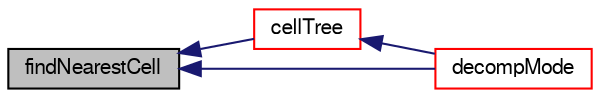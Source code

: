 digraph "findNearestCell"
{
  bgcolor="transparent";
  edge [fontname="FreeSans",fontsize="10",labelfontname="FreeSans",labelfontsize="10"];
  node [fontname="FreeSans",fontsize="10",shape=record];
  rankdir="LR";
  Node515 [label="findNearestCell",height=0.2,width=0.4,color="black", fillcolor="grey75", style="filled", fontcolor="black"];
  Node515 -> Node516 [dir="back",color="midnightblue",fontsize="10",style="solid",fontname="FreeSans"];
  Node516 [label="cellTree",height=0.2,width=0.4,color="red",URL="$a25118.html#ac6c5bd053e8332171655f8ef67dbe917",tooltip="Get (demand driven) reference to octree holding all cells. "];
  Node516 -> Node517 [dir="back",color="midnightblue",fontsize="10",style="solid",fontname="FreeSans"];
  Node517 [label="decompMode",height=0.2,width=0.4,color="red",URL="$a25118.html#a81849321d2821758f316e3f18dce129b"];
  Node515 -> Node517 [dir="back",color="midnightblue",fontsize="10",style="solid",fontname="FreeSans"];
}
